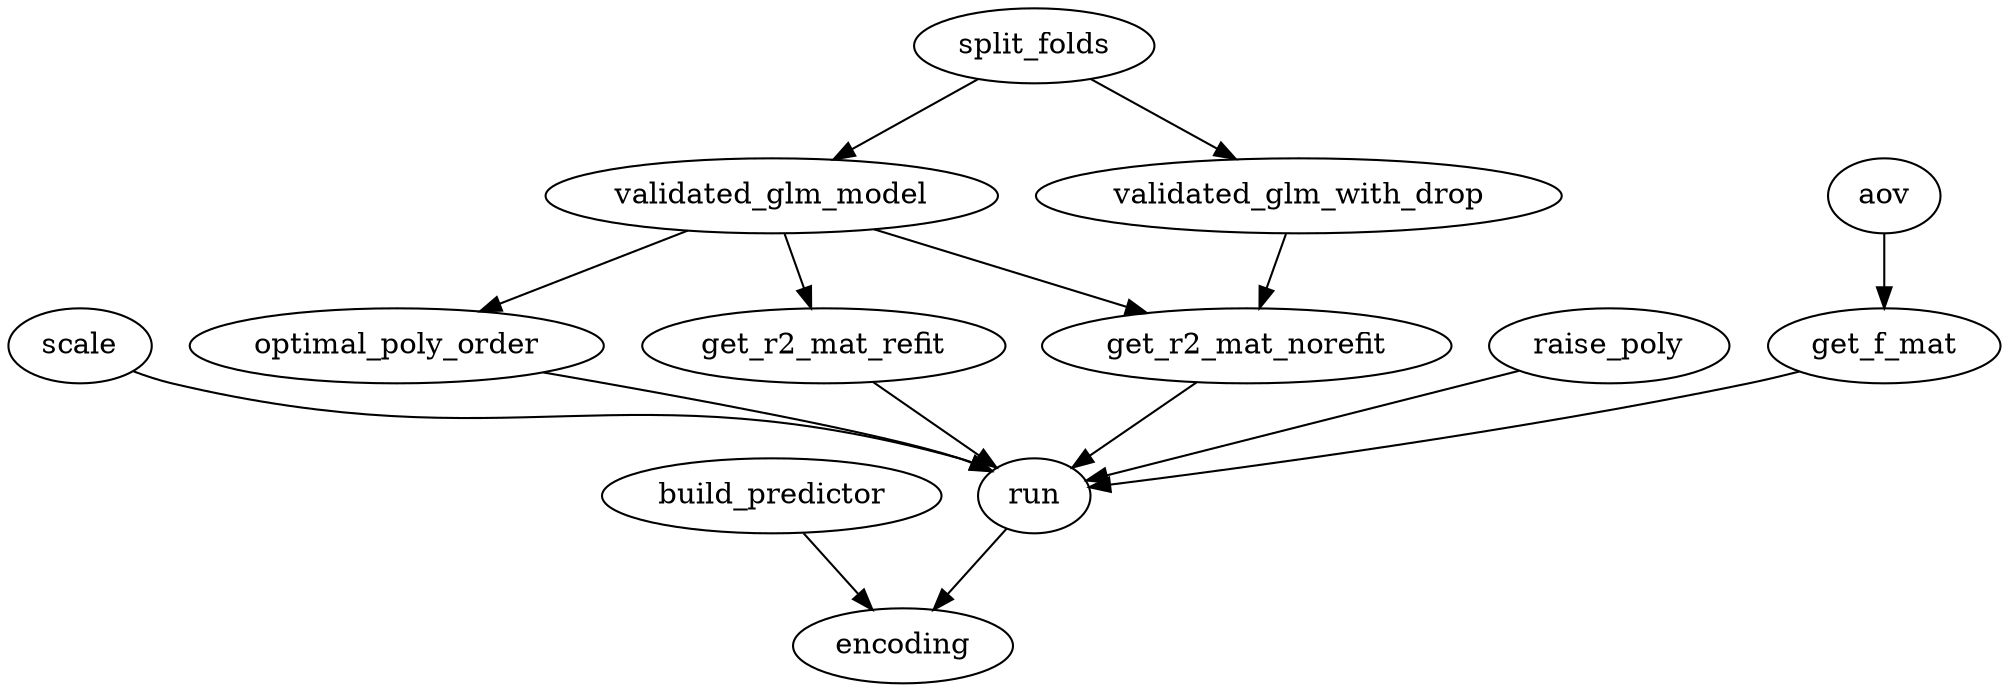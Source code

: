 digraph {
    build_predictor -> encoding
    run -> encoding
    scale -> run
    optimal_poly_order -> run
    validated_glm_model -> optimal_poly_order
    split_folds -> validated_glm_model
    raise_poly -> run
    get_f_mat -> run
    aov -> get_f_mat
    get_r2_mat_refit -> run
    validated_glm_model -> get_r2_mat_refit
    get_r2_mat_norefit -> run
    validated_glm_with_drop -> get_r2_mat_norefit
    split_folds -> validated_glm_with_drop
    validated_glm_model -> get_r2_mat_norefit
}
